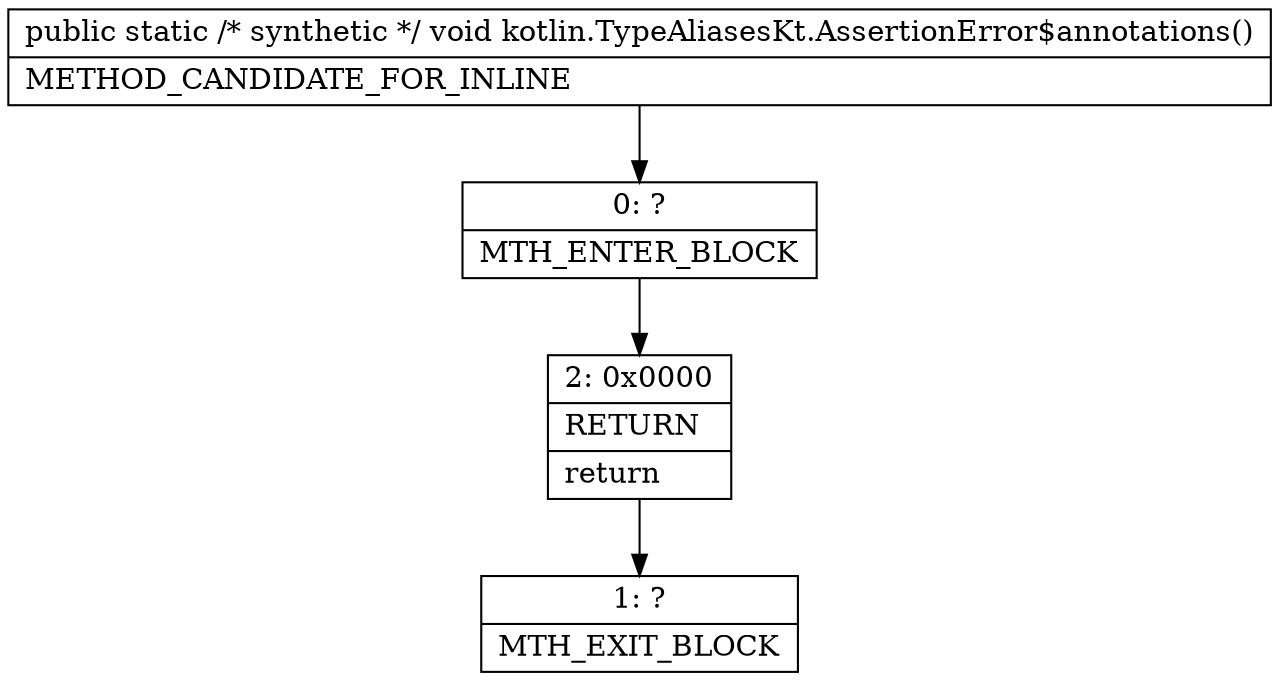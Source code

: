 digraph "CFG forkotlin.TypeAliasesKt.AssertionError$annotations()V" {
Node_0 [shape=record,label="{0\:\ ?|MTH_ENTER_BLOCK\l}"];
Node_2 [shape=record,label="{2\:\ 0x0000|RETURN\l|return\l}"];
Node_1 [shape=record,label="{1\:\ ?|MTH_EXIT_BLOCK\l}"];
MethodNode[shape=record,label="{public static \/* synthetic *\/ void kotlin.TypeAliasesKt.AssertionError$annotations()  | METHOD_CANDIDATE_FOR_INLINE\l}"];
MethodNode -> Node_0;Node_0 -> Node_2;
Node_2 -> Node_1;
}

